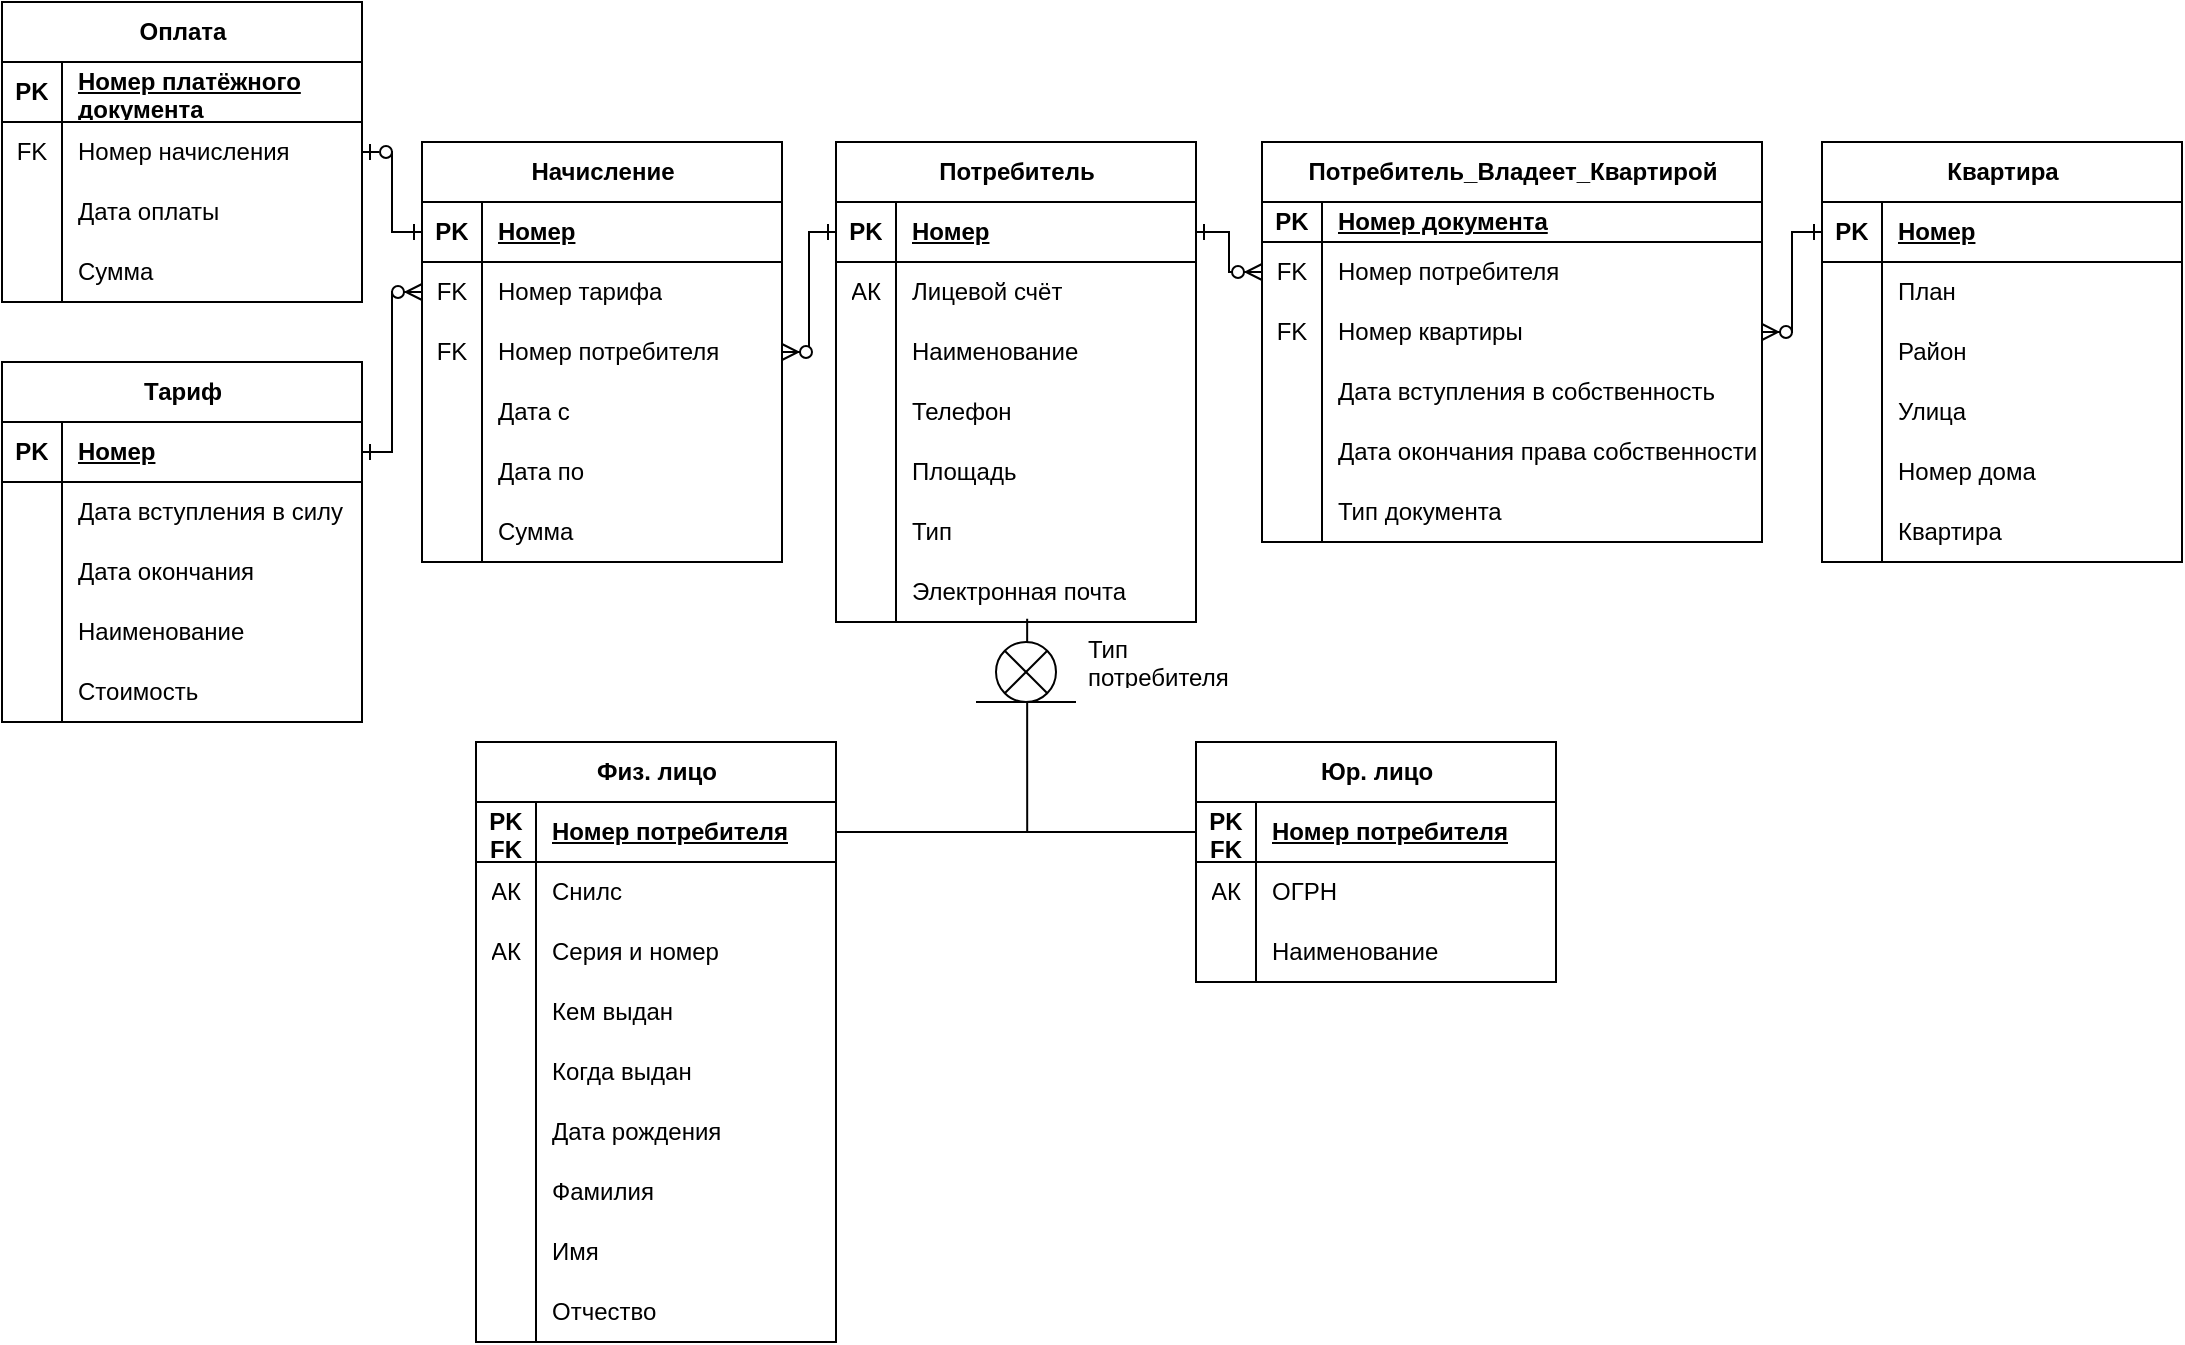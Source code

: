 <mxfile version="23.1.5" type="device">
  <diagram name="Страница — 1" id="9KWRkFMjqV6I2ykWjiOT">
    <mxGraphModel dx="792" dy="1230" grid="1" gridSize="10" guides="1" tooltips="1" connect="1" arrows="1" fold="1" page="1" pageScale="1" pageWidth="827" pageHeight="1169" math="0" shadow="0">
      <root>
        <mxCell id="0" />
        <mxCell id="1" parent="0" />
        <mxCell id="pOVlWe0_sUsdA_ika3w2-20" value="Оплата" style="shape=table;startSize=30;container=1;collapsible=1;childLayout=tableLayout;fixedRows=1;rowLines=0;fontStyle=1;align=center;resizeLast=1;html=1;" parent="1" vertex="1">
          <mxGeometry x="590" y="380" width="180" height="150" as="geometry" />
        </mxCell>
        <mxCell id="pOVlWe0_sUsdA_ika3w2-21" value="" style="shape=tableRow;horizontal=0;startSize=0;swimlaneHead=0;swimlaneBody=0;fillColor=none;collapsible=0;dropTarget=0;points=[[0,0.5],[1,0.5]];portConstraint=eastwest;top=0;left=0;right=0;bottom=1;" parent="pOVlWe0_sUsdA_ika3w2-20" vertex="1">
          <mxGeometry y="30" width="180" height="30" as="geometry" />
        </mxCell>
        <mxCell id="pOVlWe0_sUsdA_ika3w2-22" value="PK" style="shape=partialRectangle;connectable=0;fillColor=none;top=0;left=0;bottom=0;right=0;fontStyle=1;overflow=hidden;whiteSpace=wrap;html=1;" parent="pOVlWe0_sUsdA_ika3w2-21" vertex="1">
          <mxGeometry width="30" height="30" as="geometry">
            <mxRectangle width="30" height="30" as="alternateBounds" />
          </mxGeometry>
        </mxCell>
        <mxCell id="pOVlWe0_sUsdA_ika3w2-23" value="Номер платёжного документа" style="shape=partialRectangle;connectable=0;fillColor=none;top=0;left=0;bottom=0;right=0;align=left;spacingLeft=6;fontStyle=5;overflow=hidden;whiteSpace=wrap;html=1;" parent="pOVlWe0_sUsdA_ika3w2-21" vertex="1">
          <mxGeometry x="30" width="150" height="30" as="geometry">
            <mxRectangle width="150" height="30" as="alternateBounds" />
          </mxGeometry>
        </mxCell>
        <mxCell id="pOVlWe0_sUsdA_ika3w2-24" value="" style="shape=tableRow;horizontal=0;startSize=0;swimlaneHead=0;swimlaneBody=0;fillColor=none;collapsible=0;dropTarget=0;points=[[0,0.5],[1,0.5]];portConstraint=eastwest;top=0;left=0;right=0;bottom=0;" parent="pOVlWe0_sUsdA_ika3w2-20" vertex="1">
          <mxGeometry y="60" width="180" height="30" as="geometry" />
        </mxCell>
        <mxCell id="pOVlWe0_sUsdA_ika3w2-25" value="FK" style="shape=partialRectangle;connectable=0;fillColor=none;top=0;left=0;bottom=0;right=0;editable=1;overflow=hidden;whiteSpace=wrap;html=1;" parent="pOVlWe0_sUsdA_ika3w2-24" vertex="1">
          <mxGeometry width="30" height="30" as="geometry">
            <mxRectangle width="30" height="30" as="alternateBounds" />
          </mxGeometry>
        </mxCell>
        <mxCell id="pOVlWe0_sUsdA_ika3w2-26" value="Номер начисления" style="shape=partialRectangle;connectable=0;fillColor=none;top=0;left=0;bottom=0;right=0;align=left;spacingLeft=6;overflow=hidden;whiteSpace=wrap;html=1;" parent="pOVlWe0_sUsdA_ika3w2-24" vertex="1">
          <mxGeometry x="30" width="150" height="30" as="geometry">
            <mxRectangle width="150" height="30" as="alternateBounds" />
          </mxGeometry>
        </mxCell>
        <mxCell id="pOVlWe0_sUsdA_ika3w2-27" value="" style="shape=tableRow;horizontal=0;startSize=0;swimlaneHead=0;swimlaneBody=0;fillColor=none;collapsible=0;dropTarget=0;points=[[0,0.5],[1,0.5]];portConstraint=eastwest;top=0;left=0;right=0;bottom=0;" parent="pOVlWe0_sUsdA_ika3w2-20" vertex="1">
          <mxGeometry y="90" width="180" height="30" as="geometry" />
        </mxCell>
        <mxCell id="pOVlWe0_sUsdA_ika3w2-28" value="" style="shape=partialRectangle;connectable=0;fillColor=none;top=0;left=0;bottom=0;right=0;editable=1;overflow=hidden;whiteSpace=wrap;html=1;" parent="pOVlWe0_sUsdA_ika3w2-27" vertex="1">
          <mxGeometry width="30" height="30" as="geometry">
            <mxRectangle width="30" height="30" as="alternateBounds" />
          </mxGeometry>
        </mxCell>
        <mxCell id="pOVlWe0_sUsdA_ika3w2-29" value="Дата оплаты" style="shape=partialRectangle;connectable=0;fillColor=none;top=0;left=0;bottom=0;right=0;align=left;spacingLeft=6;overflow=hidden;whiteSpace=wrap;html=1;" parent="pOVlWe0_sUsdA_ika3w2-27" vertex="1">
          <mxGeometry x="30" width="150" height="30" as="geometry">
            <mxRectangle width="150" height="30" as="alternateBounds" />
          </mxGeometry>
        </mxCell>
        <mxCell id="pOVlWe0_sUsdA_ika3w2-30" value="" style="shape=tableRow;horizontal=0;startSize=0;swimlaneHead=0;swimlaneBody=0;fillColor=none;collapsible=0;dropTarget=0;points=[[0,0.5],[1,0.5]];portConstraint=eastwest;top=0;left=0;right=0;bottom=0;" parent="pOVlWe0_sUsdA_ika3w2-20" vertex="1">
          <mxGeometry y="120" width="180" height="30" as="geometry" />
        </mxCell>
        <mxCell id="pOVlWe0_sUsdA_ika3w2-31" value="" style="shape=partialRectangle;connectable=0;fillColor=none;top=0;left=0;bottom=0;right=0;editable=1;overflow=hidden;whiteSpace=wrap;html=1;" parent="pOVlWe0_sUsdA_ika3w2-30" vertex="1">
          <mxGeometry width="30" height="30" as="geometry">
            <mxRectangle width="30" height="30" as="alternateBounds" />
          </mxGeometry>
        </mxCell>
        <mxCell id="pOVlWe0_sUsdA_ika3w2-32" value="Сумма" style="shape=partialRectangle;connectable=0;fillColor=none;top=0;left=0;bottom=0;right=0;align=left;spacingLeft=6;overflow=hidden;whiteSpace=wrap;html=1;" parent="pOVlWe0_sUsdA_ika3w2-30" vertex="1">
          <mxGeometry x="30" width="150" height="30" as="geometry">
            <mxRectangle width="150" height="30" as="alternateBounds" />
          </mxGeometry>
        </mxCell>
        <mxCell id="pOVlWe0_sUsdA_ika3w2-33" value="" style="edgeStyle=orthogonalEdgeStyle;fontSize=12;html=1;endArrow=ERone;endFill=1;rounded=0;entryX=0;entryY=0.5;entryDx=0;entryDy=0;exitX=1;exitY=0.5;exitDx=0;exitDy=0;startArrow=ERzeroToOne;startFill=0;" parent="1" source="pOVlWe0_sUsdA_ika3w2-24" target="pOVlWe0_sUsdA_ika3w2-110" edge="1">
          <mxGeometry width="100" height="100" relative="1" as="geometry">
            <mxPoint x="360" y="470" as="sourcePoint" />
            <mxPoint x="460" y="370" as="targetPoint" />
          </mxGeometry>
        </mxCell>
        <mxCell id="pOVlWe0_sUsdA_ika3w2-56" value="Потребитель_Владеет_Квартирой" style="shape=table;startSize=30;container=1;collapsible=1;childLayout=tableLayout;fixedRows=1;rowLines=0;fontStyle=1;align=center;resizeLast=1;html=1;" parent="1" vertex="1">
          <mxGeometry x="1220" y="450" width="250" height="200" as="geometry" />
        </mxCell>
        <mxCell id="pOVlWe0_sUsdA_ika3w2-57" value="" style="shape=tableRow;horizontal=0;startSize=0;swimlaneHead=0;swimlaneBody=0;fillColor=none;collapsible=0;dropTarget=0;points=[[0,0.5],[1,0.5]];portConstraint=eastwest;top=0;left=0;right=0;bottom=1;" parent="pOVlWe0_sUsdA_ika3w2-56" vertex="1">
          <mxGeometry y="30" width="250" height="20" as="geometry" />
        </mxCell>
        <mxCell id="pOVlWe0_sUsdA_ika3w2-58" value="PK" style="shape=partialRectangle;connectable=0;fillColor=none;top=0;left=0;bottom=0;right=0;fontStyle=1;overflow=hidden;whiteSpace=wrap;html=1;" parent="pOVlWe0_sUsdA_ika3w2-57" vertex="1">
          <mxGeometry width="30" height="20" as="geometry">
            <mxRectangle width="30" height="20" as="alternateBounds" />
          </mxGeometry>
        </mxCell>
        <mxCell id="pOVlWe0_sUsdA_ika3w2-59" value="Номер документа" style="shape=partialRectangle;connectable=0;fillColor=none;top=0;left=0;bottom=0;right=0;align=left;spacingLeft=6;fontStyle=5;overflow=hidden;whiteSpace=wrap;html=1;" parent="pOVlWe0_sUsdA_ika3w2-57" vertex="1">
          <mxGeometry x="30" width="220" height="20" as="geometry">
            <mxRectangle width="220" height="20" as="alternateBounds" />
          </mxGeometry>
        </mxCell>
        <mxCell id="pOVlWe0_sUsdA_ika3w2-60" value="" style="shape=tableRow;horizontal=0;startSize=0;swimlaneHead=0;swimlaneBody=0;fillColor=none;collapsible=0;dropTarget=0;points=[[0,0.5],[1,0.5]];portConstraint=eastwest;top=0;left=0;right=0;bottom=0;" parent="pOVlWe0_sUsdA_ika3w2-56" vertex="1">
          <mxGeometry y="50" width="250" height="30" as="geometry" />
        </mxCell>
        <mxCell id="pOVlWe0_sUsdA_ika3w2-61" value="FK" style="shape=partialRectangle;connectable=0;fillColor=none;top=0;left=0;bottom=0;right=0;editable=1;overflow=hidden;whiteSpace=wrap;html=1;" parent="pOVlWe0_sUsdA_ika3w2-60" vertex="1">
          <mxGeometry width="30" height="30" as="geometry">
            <mxRectangle width="30" height="30" as="alternateBounds" />
          </mxGeometry>
        </mxCell>
        <mxCell id="pOVlWe0_sUsdA_ika3w2-62" value="Номер потребителя" style="shape=partialRectangle;connectable=0;fillColor=none;top=0;left=0;bottom=0;right=0;align=left;spacingLeft=6;overflow=hidden;whiteSpace=wrap;html=1;" parent="pOVlWe0_sUsdA_ika3w2-60" vertex="1">
          <mxGeometry x="30" width="220" height="30" as="geometry">
            <mxRectangle width="220" height="30" as="alternateBounds" />
          </mxGeometry>
        </mxCell>
        <mxCell id="pOVlWe0_sUsdA_ika3w2-63" value="" style="shape=tableRow;horizontal=0;startSize=0;swimlaneHead=0;swimlaneBody=0;fillColor=none;collapsible=0;dropTarget=0;points=[[0,0.5],[1,0.5]];portConstraint=eastwest;top=0;left=0;right=0;bottom=0;" parent="pOVlWe0_sUsdA_ika3w2-56" vertex="1">
          <mxGeometry y="80" width="250" height="30" as="geometry" />
        </mxCell>
        <mxCell id="pOVlWe0_sUsdA_ika3w2-64" value="FK" style="shape=partialRectangle;connectable=0;fillColor=none;top=0;left=0;bottom=0;right=0;editable=1;overflow=hidden;whiteSpace=wrap;html=1;" parent="pOVlWe0_sUsdA_ika3w2-63" vertex="1">
          <mxGeometry width="30" height="30" as="geometry">
            <mxRectangle width="30" height="30" as="alternateBounds" />
          </mxGeometry>
        </mxCell>
        <mxCell id="pOVlWe0_sUsdA_ika3w2-65" value="Номер квартиры" style="shape=partialRectangle;connectable=0;fillColor=none;top=0;left=0;bottom=0;right=0;align=left;spacingLeft=6;overflow=hidden;whiteSpace=wrap;html=1;" parent="pOVlWe0_sUsdA_ika3w2-63" vertex="1">
          <mxGeometry x="30" width="220" height="30" as="geometry">
            <mxRectangle width="220" height="30" as="alternateBounds" />
          </mxGeometry>
        </mxCell>
        <mxCell id="pOVlWe0_sUsdA_ika3w2-66" value="" style="shape=tableRow;horizontal=0;startSize=0;swimlaneHead=0;swimlaneBody=0;fillColor=none;collapsible=0;dropTarget=0;points=[[0,0.5],[1,0.5]];portConstraint=eastwest;top=0;left=0;right=0;bottom=0;" parent="pOVlWe0_sUsdA_ika3w2-56" vertex="1">
          <mxGeometry y="110" width="250" height="30" as="geometry" />
        </mxCell>
        <mxCell id="pOVlWe0_sUsdA_ika3w2-67" value="" style="shape=partialRectangle;connectable=0;fillColor=none;top=0;left=0;bottom=0;right=0;editable=1;overflow=hidden;whiteSpace=wrap;html=1;" parent="pOVlWe0_sUsdA_ika3w2-66" vertex="1">
          <mxGeometry width="30" height="30" as="geometry">
            <mxRectangle width="30" height="30" as="alternateBounds" />
          </mxGeometry>
        </mxCell>
        <mxCell id="pOVlWe0_sUsdA_ika3w2-68" value="Дата вступления в собственность" style="shape=partialRectangle;connectable=0;fillColor=none;top=0;left=0;bottom=0;right=0;align=left;spacingLeft=6;overflow=hidden;whiteSpace=wrap;html=1;" parent="pOVlWe0_sUsdA_ika3w2-66" vertex="1">
          <mxGeometry x="30" width="220" height="30" as="geometry">
            <mxRectangle width="220" height="30" as="alternateBounds" />
          </mxGeometry>
        </mxCell>
        <mxCell id="pOVlWe0_sUsdA_ika3w2-69" style="shape=tableRow;horizontal=0;startSize=0;swimlaneHead=0;swimlaneBody=0;fillColor=none;collapsible=0;dropTarget=0;points=[[0,0.5],[1,0.5]];portConstraint=eastwest;top=0;left=0;right=0;bottom=0;" parent="pOVlWe0_sUsdA_ika3w2-56" vertex="1">
          <mxGeometry y="140" width="250" height="30" as="geometry" />
        </mxCell>
        <mxCell id="pOVlWe0_sUsdA_ika3w2-70" style="shape=partialRectangle;connectable=0;fillColor=none;top=0;left=0;bottom=0;right=0;editable=1;overflow=hidden;whiteSpace=wrap;html=1;" parent="pOVlWe0_sUsdA_ika3w2-69" vertex="1">
          <mxGeometry width="30" height="30" as="geometry">
            <mxRectangle width="30" height="30" as="alternateBounds" />
          </mxGeometry>
        </mxCell>
        <mxCell id="pOVlWe0_sUsdA_ika3w2-71" value="Дата окончания права собственности" style="shape=partialRectangle;connectable=0;fillColor=none;top=0;left=0;bottom=0;right=0;align=left;spacingLeft=6;overflow=hidden;whiteSpace=wrap;html=1;" parent="pOVlWe0_sUsdA_ika3w2-69" vertex="1">
          <mxGeometry x="30" width="220" height="30" as="geometry">
            <mxRectangle width="220" height="30" as="alternateBounds" />
          </mxGeometry>
        </mxCell>
        <mxCell id="pOVlWe0_sUsdA_ika3w2-72" style="shape=tableRow;horizontal=0;startSize=0;swimlaneHead=0;swimlaneBody=0;fillColor=none;collapsible=0;dropTarget=0;points=[[0,0.5],[1,0.5]];portConstraint=eastwest;top=0;left=0;right=0;bottom=0;" parent="pOVlWe0_sUsdA_ika3w2-56" vertex="1">
          <mxGeometry y="170" width="250" height="30" as="geometry" />
        </mxCell>
        <mxCell id="pOVlWe0_sUsdA_ika3w2-73" style="shape=partialRectangle;connectable=0;fillColor=none;top=0;left=0;bottom=0;right=0;editable=1;overflow=hidden;whiteSpace=wrap;html=1;" parent="pOVlWe0_sUsdA_ika3w2-72" vertex="1">
          <mxGeometry width="30" height="30" as="geometry">
            <mxRectangle width="30" height="30" as="alternateBounds" />
          </mxGeometry>
        </mxCell>
        <mxCell id="pOVlWe0_sUsdA_ika3w2-74" value="Тип документа" style="shape=partialRectangle;connectable=0;fillColor=none;top=0;left=0;bottom=0;right=0;align=left;spacingLeft=6;overflow=hidden;whiteSpace=wrap;html=1;" parent="pOVlWe0_sUsdA_ika3w2-72" vertex="1">
          <mxGeometry x="30" width="220" height="30" as="geometry">
            <mxRectangle width="220" height="30" as="alternateBounds" />
          </mxGeometry>
        </mxCell>
        <mxCell id="pOVlWe0_sUsdA_ika3w2-75" value="Квартира" style="shape=table;startSize=30;container=1;collapsible=1;childLayout=tableLayout;fixedRows=1;rowLines=0;fontStyle=1;align=center;resizeLast=1;html=1;" parent="1" vertex="1">
          <mxGeometry x="1500" y="450" width="180" height="210" as="geometry" />
        </mxCell>
        <mxCell id="pOVlWe0_sUsdA_ika3w2-76" value="" style="shape=tableRow;horizontal=0;startSize=0;swimlaneHead=0;swimlaneBody=0;fillColor=none;collapsible=0;dropTarget=0;points=[[0,0.5],[1,0.5]];portConstraint=eastwest;top=0;left=0;right=0;bottom=1;" parent="pOVlWe0_sUsdA_ika3w2-75" vertex="1">
          <mxGeometry y="30" width="180" height="30" as="geometry" />
        </mxCell>
        <mxCell id="pOVlWe0_sUsdA_ika3w2-77" value="PK" style="shape=partialRectangle;connectable=0;fillColor=none;top=0;left=0;bottom=0;right=0;fontStyle=1;overflow=hidden;whiteSpace=wrap;html=1;" parent="pOVlWe0_sUsdA_ika3w2-76" vertex="1">
          <mxGeometry width="30" height="30" as="geometry">
            <mxRectangle width="30" height="30" as="alternateBounds" />
          </mxGeometry>
        </mxCell>
        <mxCell id="pOVlWe0_sUsdA_ika3w2-78" value="Номер" style="shape=partialRectangle;connectable=0;fillColor=none;top=0;left=0;bottom=0;right=0;align=left;spacingLeft=6;fontStyle=5;overflow=hidden;whiteSpace=wrap;html=1;" parent="pOVlWe0_sUsdA_ika3w2-76" vertex="1">
          <mxGeometry x="30" width="150" height="30" as="geometry">
            <mxRectangle width="150" height="30" as="alternateBounds" />
          </mxGeometry>
        </mxCell>
        <mxCell id="pOVlWe0_sUsdA_ika3w2-79" value="" style="shape=tableRow;horizontal=0;startSize=0;swimlaneHead=0;swimlaneBody=0;fillColor=none;collapsible=0;dropTarget=0;points=[[0,0.5],[1,0.5]];portConstraint=eastwest;top=0;left=0;right=0;bottom=0;" parent="pOVlWe0_sUsdA_ika3w2-75" vertex="1">
          <mxGeometry y="60" width="180" height="30" as="geometry" />
        </mxCell>
        <mxCell id="pOVlWe0_sUsdA_ika3w2-80" value="" style="shape=partialRectangle;connectable=0;fillColor=none;top=0;left=0;bottom=0;right=0;editable=1;overflow=hidden;whiteSpace=wrap;html=1;" parent="pOVlWe0_sUsdA_ika3w2-79" vertex="1">
          <mxGeometry width="30" height="30" as="geometry">
            <mxRectangle width="30" height="30" as="alternateBounds" />
          </mxGeometry>
        </mxCell>
        <mxCell id="pOVlWe0_sUsdA_ika3w2-81" value="План" style="shape=partialRectangle;connectable=0;fillColor=none;top=0;left=0;bottom=0;right=0;align=left;spacingLeft=6;overflow=hidden;whiteSpace=wrap;html=1;" parent="pOVlWe0_sUsdA_ika3w2-79" vertex="1">
          <mxGeometry x="30" width="150" height="30" as="geometry">
            <mxRectangle width="150" height="30" as="alternateBounds" />
          </mxGeometry>
        </mxCell>
        <mxCell id="pOVlWe0_sUsdA_ika3w2-82" value="" style="shape=tableRow;horizontal=0;startSize=0;swimlaneHead=0;swimlaneBody=0;fillColor=none;collapsible=0;dropTarget=0;points=[[0,0.5],[1,0.5]];portConstraint=eastwest;top=0;left=0;right=0;bottom=0;" parent="pOVlWe0_sUsdA_ika3w2-75" vertex="1">
          <mxGeometry y="90" width="180" height="30" as="geometry" />
        </mxCell>
        <mxCell id="pOVlWe0_sUsdA_ika3w2-83" value="" style="shape=partialRectangle;connectable=0;fillColor=none;top=0;left=0;bottom=0;right=0;editable=1;overflow=hidden;whiteSpace=wrap;html=1;" parent="pOVlWe0_sUsdA_ika3w2-82" vertex="1">
          <mxGeometry width="30" height="30" as="geometry">
            <mxRectangle width="30" height="30" as="alternateBounds" />
          </mxGeometry>
        </mxCell>
        <mxCell id="pOVlWe0_sUsdA_ika3w2-84" value="Район" style="shape=partialRectangle;connectable=0;fillColor=none;top=0;left=0;bottom=0;right=0;align=left;spacingLeft=6;overflow=hidden;whiteSpace=wrap;html=1;" parent="pOVlWe0_sUsdA_ika3w2-82" vertex="1">
          <mxGeometry x="30" width="150" height="30" as="geometry">
            <mxRectangle width="150" height="30" as="alternateBounds" />
          </mxGeometry>
        </mxCell>
        <mxCell id="1wD8KwV0t4E6hX96436c-7" style="shape=tableRow;horizontal=0;startSize=0;swimlaneHead=0;swimlaneBody=0;fillColor=none;collapsible=0;dropTarget=0;points=[[0,0.5],[1,0.5]];portConstraint=eastwest;top=0;left=0;right=0;bottom=0;" parent="pOVlWe0_sUsdA_ika3w2-75" vertex="1">
          <mxGeometry y="120" width="180" height="30" as="geometry" />
        </mxCell>
        <mxCell id="1wD8KwV0t4E6hX96436c-8" style="shape=partialRectangle;connectable=0;fillColor=none;top=0;left=0;bottom=0;right=0;editable=1;overflow=hidden;whiteSpace=wrap;html=1;" parent="1wD8KwV0t4E6hX96436c-7" vertex="1">
          <mxGeometry width="30" height="30" as="geometry">
            <mxRectangle width="30" height="30" as="alternateBounds" />
          </mxGeometry>
        </mxCell>
        <mxCell id="1wD8KwV0t4E6hX96436c-9" value="Улица" style="shape=partialRectangle;connectable=0;fillColor=none;top=0;left=0;bottom=0;right=0;align=left;spacingLeft=6;overflow=hidden;whiteSpace=wrap;html=1;" parent="1wD8KwV0t4E6hX96436c-7" vertex="1">
          <mxGeometry x="30" width="150" height="30" as="geometry">
            <mxRectangle width="150" height="30" as="alternateBounds" />
          </mxGeometry>
        </mxCell>
        <mxCell id="1wD8KwV0t4E6hX96436c-10" style="shape=tableRow;horizontal=0;startSize=0;swimlaneHead=0;swimlaneBody=0;fillColor=none;collapsible=0;dropTarget=0;points=[[0,0.5],[1,0.5]];portConstraint=eastwest;top=0;left=0;right=0;bottom=0;" parent="pOVlWe0_sUsdA_ika3w2-75" vertex="1">
          <mxGeometry y="150" width="180" height="30" as="geometry" />
        </mxCell>
        <mxCell id="1wD8KwV0t4E6hX96436c-11" style="shape=partialRectangle;connectable=0;fillColor=none;top=0;left=0;bottom=0;right=0;editable=1;overflow=hidden;whiteSpace=wrap;html=1;" parent="1wD8KwV0t4E6hX96436c-10" vertex="1">
          <mxGeometry width="30" height="30" as="geometry">
            <mxRectangle width="30" height="30" as="alternateBounds" />
          </mxGeometry>
        </mxCell>
        <mxCell id="1wD8KwV0t4E6hX96436c-12" value="Номер дома" style="shape=partialRectangle;connectable=0;fillColor=none;top=0;left=0;bottom=0;right=0;align=left;spacingLeft=6;overflow=hidden;whiteSpace=wrap;html=1;" parent="1wD8KwV0t4E6hX96436c-10" vertex="1">
          <mxGeometry x="30" width="150" height="30" as="geometry">
            <mxRectangle width="150" height="30" as="alternateBounds" />
          </mxGeometry>
        </mxCell>
        <mxCell id="1wD8KwV0t4E6hX96436c-13" style="shape=tableRow;horizontal=0;startSize=0;swimlaneHead=0;swimlaneBody=0;fillColor=none;collapsible=0;dropTarget=0;points=[[0,0.5],[1,0.5]];portConstraint=eastwest;top=0;left=0;right=0;bottom=0;" parent="pOVlWe0_sUsdA_ika3w2-75" vertex="1">
          <mxGeometry y="180" width="180" height="30" as="geometry" />
        </mxCell>
        <mxCell id="1wD8KwV0t4E6hX96436c-14" style="shape=partialRectangle;connectable=0;fillColor=none;top=0;left=0;bottom=0;right=0;editable=1;overflow=hidden;whiteSpace=wrap;html=1;" parent="1wD8KwV0t4E6hX96436c-13" vertex="1">
          <mxGeometry width="30" height="30" as="geometry">
            <mxRectangle width="30" height="30" as="alternateBounds" />
          </mxGeometry>
        </mxCell>
        <mxCell id="1wD8KwV0t4E6hX96436c-15" value="Квартира" style="shape=partialRectangle;connectable=0;fillColor=none;top=0;left=0;bottom=0;right=0;align=left;spacingLeft=6;overflow=hidden;whiteSpace=wrap;html=1;" parent="1wD8KwV0t4E6hX96436c-13" vertex="1">
          <mxGeometry x="30" width="150" height="30" as="geometry">
            <mxRectangle width="150" height="30" as="alternateBounds" />
          </mxGeometry>
        </mxCell>
        <mxCell id="pOVlWe0_sUsdA_ika3w2-85" value="" style="edgeStyle=orthogonalEdgeStyle;fontSize=12;html=1;endArrow=ERzeroToMany;startArrow=ERone;rounded=0;exitX=1;exitY=0.5;exitDx=0;exitDy=0;entryX=0;entryY=0.5;entryDx=0;entryDy=0;startFill=0;" parent="1" source="pOVlWe0_sUsdA_ika3w2-130" target="pOVlWe0_sUsdA_ika3w2-60" edge="1">
          <mxGeometry width="100" height="100" relative="1" as="geometry">
            <mxPoint x="1187" y="495" as="sourcePoint" />
            <mxPoint x="1457" y="340" as="targetPoint" />
          </mxGeometry>
        </mxCell>
        <mxCell id="pOVlWe0_sUsdA_ika3w2-86" value="" style="edgeStyle=orthogonalEdgeStyle;fontSize=12;html=1;endArrow=ERzeroToMany;startArrow=ERone;rounded=0;exitX=0;exitY=0.5;exitDx=0;exitDy=0;entryX=1;entryY=0.5;entryDx=0;entryDy=0;startFill=0;" parent="1" source="pOVlWe0_sUsdA_ika3w2-76" target="pOVlWe0_sUsdA_ika3w2-63" edge="1">
          <mxGeometry width="100" height="100" relative="1" as="geometry">
            <mxPoint x="1197" y="505" as="sourcePoint" />
            <mxPoint x="1257" y="535" as="targetPoint" />
          </mxGeometry>
        </mxCell>
        <mxCell id="pOVlWe0_sUsdA_ika3w2-109" value="Начисление" style="shape=table;startSize=30;container=1;collapsible=1;childLayout=tableLayout;fixedRows=1;rowLines=0;fontStyle=1;align=center;resizeLast=1;html=1;" parent="1" vertex="1">
          <mxGeometry x="800" y="450" width="180" height="210" as="geometry" />
        </mxCell>
        <mxCell id="pOVlWe0_sUsdA_ika3w2-110" value="" style="shape=tableRow;horizontal=0;startSize=0;swimlaneHead=0;swimlaneBody=0;fillColor=none;collapsible=0;dropTarget=0;points=[[0,0.5],[1,0.5]];portConstraint=eastwest;top=0;left=0;right=0;bottom=1;" parent="pOVlWe0_sUsdA_ika3w2-109" vertex="1">
          <mxGeometry y="30" width="180" height="30" as="geometry" />
        </mxCell>
        <mxCell id="pOVlWe0_sUsdA_ika3w2-111" value="PK" style="shape=partialRectangle;connectable=0;fillColor=none;top=0;left=0;bottom=0;right=0;fontStyle=1;overflow=hidden;whiteSpace=wrap;html=1;" parent="pOVlWe0_sUsdA_ika3w2-110" vertex="1">
          <mxGeometry width="30" height="30" as="geometry">
            <mxRectangle width="30" height="30" as="alternateBounds" />
          </mxGeometry>
        </mxCell>
        <mxCell id="pOVlWe0_sUsdA_ika3w2-112" value="Номер" style="shape=partialRectangle;connectable=0;fillColor=none;top=0;left=0;bottom=0;right=0;align=left;spacingLeft=6;fontStyle=5;overflow=hidden;whiteSpace=wrap;html=1;" parent="pOVlWe0_sUsdA_ika3w2-110" vertex="1">
          <mxGeometry x="30" width="150" height="30" as="geometry">
            <mxRectangle width="150" height="30" as="alternateBounds" />
          </mxGeometry>
        </mxCell>
        <mxCell id="pOVlWe0_sUsdA_ika3w2-113" value="" style="shape=tableRow;horizontal=0;startSize=0;swimlaneHead=0;swimlaneBody=0;fillColor=none;collapsible=0;dropTarget=0;points=[[0,0.5],[1,0.5]];portConstraint=eastwest;top=0;left=0;right=0;bottom=0;" parent="pOVlWe0_sUsdA_ika3w2-109" vertex="1">
          <mxGeometry y="60" width="180" height="30" as="geometry" />
        </mxCell>
        <mxCell id="pOVlWe0_sUsdA_ika3w2-114" value="FK" style="shape=partialRectangle;connectable=0;fillColor=none;top=0;left=0;bottom=0;right=0;editable=1;overflow=hidden;whiteSpace=wrap;html=1;" parent="pOVlWe0_sUsdA_ika3w2-113" vertex="1">
          <mxGeometry width="30" height="30" as="geometry">
            <mxRectangle width="30" height="30" as="alternateBounds" />
          </mxGeometry>
        </mxCell>
        <mxCell id="pOVlWe0_sUsdA_ika3w2-115" value="Номер тарифа" style="shape=partialRectangle;connectable=0;fillColor=none;top=0;left=0;bottom=0;right=0;align=left;spacingLeft=6;overflow=hidden;whiteSpace=wrap;html=1;" parent="pOVlWe0_sUsdA_ika3w2-113" vertex="1">
          <mxGeometry x="30" width="150" height="30" as="geometry">
            <mxRectangle width="150" height="30" as="alternateBounds" />
          </mxGeometry>
        </mxCell>
        <mxCell id="pOVlWe0_sUsdA_ika3w2-116" value="" style="shape=tableRow;horizontal=0;startSize=0;swimlaneHead=0;swimlaneBody=0;fillColor=none;collapsible=0;dropTarget=0;points=[[0,0.5],[1,0.5]];portConstraint=eastwest;top=0;left=0;right=0;bottom=0;" parent="pOVlWe0_sUsdA_ika3w2-109" vertex="1">
          <mxGeometry y="90" width="180" height="30" as="geometry" />
        </mxCell>
        <mxCell id="pOVlWe0_sUsdA_ika3w2-117" value="FK" style="shape=partialRectangle;connectable=0;fillColor=none;top=0;left=0;bottom=0;right=0;editable=1;overflow=hidden;whiteSpace=wrap;html=1;" parent="pOVlWe0_sUsdA_ika3w2-116" vertex="1">
          <mxGeometry width="30" height="30" as="geometry">
            <mxRectangle width="30" height="30" as="alternateBounds" />
          </mxGeometry>
        </mxCell>
        <mxCell id="pOVlWe0_sUsdA_ika3w2-118" value="Номер потребителя" style="shape=partialRectangle;connectable=0;fillColor=none;top=0;left=0;bottom=0;right=0;align=left;spacingLeft=6;overflow=hidden;whiteSpace=wrap;html=1;" parent="pOVlWe0_sUsdA_ika3w2-116" vertex="1">
          <mxGeometry x="30" width="150" height="30" as="geometry">
            <mxRectangle width="150" height="30" as="alternateBounds" />
          </mxGeometry>
        </mxCell>
        <mxCell id="pOVlWe0_sUsdA_ika3w2-119" value="" style="shape=tableRow;horizontal=0;startSize=0;swimlaneHead=0;swimlaneBody=0;fillColor=none;collapsible=0;dropTarget=0;points=[[0,0.5],[1,0.5]];portConstraint=eastwest;top=0;left=0;right=0;bottom=0;" parent="pOVlWe0_sUsdA_ika3w2-109" vertex="1">
          <mxGeometry y="120" width="180" height="30" as="geometry" />
        </mxCell>
        <mxCell id="pOVlWe0_sUsdA_ika3w2-120" value="" style="shape=partialRectangle;connectable=0;fillColor=none;top=0;left=0;bottom=0;right=0;editable=1;overflow=hidden;whiteSpace=wrap;html=1;" parent="pOVlWe0_sUsdA_ika3w2-119" vertex="1">
          <mxGeometry width="30" height="30" as="geometry">
            <mxRectangle width="30" height="30" as="alternateBounds" />
          </mxGeometry>
        </mxCell>
        <mxCell id="pOVlWe0_sUsdA_ika3w2-121" value="Дата с" style="shape=partialRectangle;connectable=0;fillColor=none;top=0;left=0;bottom=0;right=0;align=left;spacingLeft=6;overflow=hidden;whiteSpace=wrap;html=1;" parent="pOVlWe0_sUsdA_ika3w2-119" vertex="1">
          <mxGeometry x="30" width="150" height="30" as="geometry">
            <mxRectangle width="150" height="30" as="alternateBounds" />
          </mxGeometry>
        </mxCell>
        <mxCell id="pOVlWe0_sUsdA_ika3w2-122" style="shape=tableRow;horizontal=0;startSize=0;swimlaneHead=0;swimlaneBody=0;fillColor=none;collapsible=0;dropTarget=0;points=[[0,0.5],[1,0.5]];portConstraint=eastwest;top=0;left=0;right=0;bottom=0;" parent="pOVlWe0_sUsdA_ika3w2-109" vertex="1">
          <mxGeometry y="150" width="180" height="30" as="geometry" />
        </mxCell>
        <mxCell id="pOVlWe0_sUsdA_ika3w2-123" style="shape=partialRectangle;connectable=0;fillColor=none;top=0;left=0;bottom=0;right=0;editable=1;overflow=hidden;whiteSpace=wrap;html=1;" parent="pOVlWe0_sUsdA_ika3w2-122" vertex="1">
          <mxGeometry width="30" height="30" as="geometry">
            <mxRectangle width="30" height="30" as="alternateBounds" />
          </mxGeometry>
        </mxCell>
        <mxCell id="pOVlWe0_sUsdA_ika3w2-124" value="Дата по" style="shape=partialRectangle;connectable=0;fillColor=none;top=0;left=0;bottom=0;right=0;align=left;spacingLeft=6;overflow=hidden;whiteSpace=wrap;html=1;" parent="pOVlWe0_sUsdA_ika3w2-122" vertex="1">
          <mxGeometry x="30" width="150" height="30" as="geometry">
            <mxRectangle width="150" height="30" as="alternateBounds" />
          </mxGeometry>
        </mxCell>
        <mxCell id="pOVlWe0_sUsdA_ika3w2-125" style="shape=tableRow;horizontal=0;startSize=0;swimlaneHead=0;swimlaneBody=0;fillColor=none;collapsible=0;dropTarget=0;points=[[0,0.5],[1,0.5]];portConstraint=eastwest;top=0;left=0;right=0;bottom=0;" parent="pOVlWe0_sUsdA_ika3w2-109" vertex="1">
          <mxGeometry y="180" width="180" height="30" as="geometry" />
        </mxCell>
        <mxCell id="pOVlWe0_sUsdA_ika3w2-126" style="shape=partialRectangle;connectable=0;fillColor=none;top=0;left=0;bottom=0;right=0;editable=1;overflow=hidden;whiteSpace=wrap;html=1;" parent="pOVlWe0_sUsdA_ika3w2-125" vertex="1">
          <mxGeometry width="30" height="30" as="geometry">
            <mxRectangle width="30" height="30" as="alternateBounds" />
          </mxGeometry>
        </mxCell>
        <mxCell id="pOVlWe0_sUsdA_ika3w2-127" value="Сумма" style="shape=partialRectangle;connectable=0;fillColor=none;top=0;left=0;bottom=0;right=0;align=left;spacingLeft=6;overflow=hidden;whiteSpace=wrap;html=1;" parent="pOVlWe0_sUsdA_ika3w2-125" vertex="1">
          <mxGeometry x="30" width="150" height="30" as="geometry">
            <mxRectangle width="150" height="30" as="alternateBounds" />
          </mxGeometry>
        </mxCell>
        <mxCell id="pOVlWe0_sUsdA_ika3w2-128" value="" style="edgeStyle=orthogonalEdgeStyle;fontSize=12;html=1;endArrow=ERzeroToMany;endFill=1;rounded=0;exitX=0;exitY=0.5;exitDx=0;exitDy=0;startArrow=ERone;startFill=0;entryX=1;entryY=0.5;entryDx=0;entryDy=0;" parent="1" source="pOVlWe0_sUsdA_ika3w2-130" target="pOVlWe0_sUsdA_ika3w2-116" edge="1">
          <mxGeometry width="100" height="100" relative="1" as="geometry">
            <mxPoint x="240" y="885" as="sourcePoint" />
            <mxPoint x="300" y="885" as="targetPoint" />
          </mxGeometry>
        </mxCell>
        <mxCell id="pOVlWe0_sUsdA_ika3w2-129" value="Потребитель" style="shape=table;startSize=30;container=1;collapsible=1;childLayout=tableLayout;fixedRows=1;rowLines=0;fontStyle=1;align=center;resizeLast=1;html=1;metaEdit=0;" parent="1" vertex="1">
          <mxGeometry x="1007" y="450" width="180" height="240" as="geometry">
            <mxRectangle y="550" width="120" height="30" as="alternateBounds" />
          </mxGeometry>
        </mxCell>
        <mxCell id="pOVlWe0_sUsdA_ika3w2-130" value="" style="shape=tableRow;horizontal=0;startSize=0;swimlaneHead=0;swimlaneBody=0;fillColor=none;collapsible=0;dropTarget=0;points=[[0,0.5],[1,0.5]];portConstraint=eastwest;top=0;left=0;right=0;bottom=1;" parent="pOVlWe0_sUsdA_ika3w2-129" vertex="1">
          <mxGeometry y="30" width="180" height="30" as="geometry" />
        </mxCell>
        <mxCell id="pOVlWe0_sUsdA_ika3w2-131" value="PK" style="shape=partialRectangle;connectable=0;fillColor=none;top=0;left=0;bottom=0;right=0;fontStyle=1;overflow=hidden;whiteSpace=wrap;html=1;" parent="pOVlWe0_sUsdA_ika3w2-130" vertex="1">
          <mxGeometry width="30" height="30" as="geometry">
            <mxRectangle width="30" height="30" as="alternateBounds" />
          </mxGeometry>
        </mxCell>
        <mxCell id="pOVlWe0_sUsdA_ika3w2-132" value="Номер" style="shape=partialRectangle;connectable=0;fillColor=none;top=0;left=0;bottom=0;right=0;align=left;spacingLeft=6;fontStyle=5;overflow=hidden;whiteSpace=wrap;html=1;" parent="pOVlWe0_sUsdA_ika3w2-130" vertex="1">
          <mxGeometry x="30" width="150" height="30" as="geometry">
            <mxRectangle width="150" height="30" as="alternateBounds" />
          </mxGeometry>
        </mxCell>
        <mxCell id="pOVlWe0_sUsdA_ika3w2-133" value="" style="shape=tableRow;horizontal=0;startSize=0;swimlaneHead=0;swimlaneBody=0;fillColor=none;collapsible=0;dropTarget=0;points=[[0,0.5],[1,0.5]];portConstraint=eastwest;top=0;left=0;right=0;bottom=0;" parent="pOVlWe0_sUsdA_ika3w2-129" vertex="1">
          <mxGeometry y="60" width="180" height="30" as="geometry" />
        </mxCell>
        <mxCell id="pOVlWe0_sUsdA_ika3w2-134" value="АК" style="shape=partialRectangle;connectable=0;fillColor=none;top=0;left=0;bottom=0;right=0;editable=1;overflow=hidden;whiteSpace=wrap;html=1;" parent="pOVlWe0_sUsdA_ika3w2-133" vertex="1">
          <mxGeometry width="30" height="30" as="geometry">
            <mxRectangle width="30" height="30" as="alternateBounds" />
          </mxGeometry>
        </mxCell>
        <mxCell id="pOVlWe0_sUsdA_ika3w2-135" value="Лицевой счёт" style="shape=partialRectangle;connectable=0;fillColor=none;top=0;left=0;bottom=0;right=0;align=left;spacingLeft=6;overflow=hidden;whiteSpace=wrap;html=1;" parent="pOVlWe0_sUsdA_ika3w2-133" vertex="1">
          <mxGeometry x="30" width="150" height="30" as="geometry">
            <mxRectangle width="150" height="30" as="alternateBounds" />
          </mxGeometry>
        </mxCell>
        <mxCell id="pOVlWe0_sUsdA_ika3w2-136" value="" style="shape=tableRow;horizontal=0;startSize=0;swimlaneHead=0;swimlaneBody=0;fillColor=none;collapsible=0;dropTarget=0;points=[[0,0.5],[1,0.5]];portConstraint=eastwest;top=0;left=0;right=0;bottom=0;" parent="pOVlWe0_sUsdA_ika3w2-129" vertex="1">
          <mxGeometry y="90" width="180" height="30" as="geometry" />
        </mxCell>
        <mxCell id="pOVlWe0_sUsdA_ika3w2-137" value="" style="shape=partialRectangle;connectable=0;fillColor=none;top=0;left=0;bottom=0;right=0;editable=1;overflow=hidden;whiteSpace=wrap;html=1;" parent="pOVlWe0_sUsdA_ika3w2-136" vertex="1">
          <mxGeometry width="30" height="30" as="geometry">
            <mxRectangle width="30" height="30" as="alternateBounds" />
          </mxGeometry>
        </mxCell>
        <mxCell id="pOVlWe0_sUsdA_ika3w2-138" value="Наименование" style="shape=partialRectangle;connectable=0;fillColor=none;top=0;left=0;bottom=0;right=0;align=left;spacingLeft=6;overflow=hidden;whiteSpace=wrap;html=1;" parent="pOVlWe0_sUsdA_ika3w2-136" vertex="1">
          <mxGeometry x="30" width="150" height="30" as="geometry">
            <mxRectangle width="150" height="30" as="alternateBounds" />
          </mxGeometry>
        </mxCell>
        <mxCell id="pOVlWe0_sUsdA_ika3w2-139" value="" style="shape=tableRow;horizontal=0;startSize=0;swimlaneHead=0;swimlaneBody=0;fillColor=none;collapsible=0;dropTarget=0;points=[[0,0.5],[1,0.5]];portConstraint=eastwest;top=0;left=0;right=0;bottom=0;" parent="pOVlWe0_sUsdA_ika3w2-129" vertex="1">
          <mxGeometry y="120" width="180" height="30" as="geometry" />
        </mxCell>
        <mxCell id="pOVlWe0_sUsdA_ika3w2-140" value="" style="shape=partialRectangle;connectable=0;fillColor=none;top=0;left=0;bottom=0;right=0;editable=1;overflow=hidden;whiteSpace=wrap;html=1;" parent="pOVlWe0_sUsdA_ika3w2-139" vertex="1">
          <mxGeometry width="30" height="30" as="geometry">
            <mxRectangle width="30" height="30" as="alternateBounds" />
          </mxGeometry>
        </mxCell>
        <mxCell id="pOVlWe0_sUsdA_ika3w2-141" value="Телефон" style="shape=partialRectangle;connectable=0;fillColor=none;top=0;left=0;bottom=0;right=0;align=left;spacingLeft=6;overflow=hidden;whiteSpace=wrap;html=1;" parent="pOVlWe0_sUsdA_ika3w2-139" vertex="1">
          <mxGeometry x="30" width="150" height="30" as="geometry">
            <mxRectangle width="150" height="30" as="alternateBounds" />
          </mxGeometry>
        </mxCell>
        <mxCell id="pOVlWe0_sUsdA_ika3w2-142" style="shape=tableRow;horizontal=0;startSize=0;swimlaneHead=0;swimlaneBody=0;fillColor=none;collapsible=0;dropTarget=0;points=[[0,0.5],[1,0.5]];portConstraint=eastwest;top=0;left=0;right=0;bottom=0;" parent="pOVlWe0_sUsdA_ika3w2-129" vertex="1">
          <mxGeometry y="150" width="180" height="30" as="geometry" />
        </mxCell>
        <mxCell id="pOVlWe0_sUsdA_ika3w2-143" style="shape=partialRectangle;connectable=0;fillColor=none;top=0;left=0;bottom=0;right=0;editable=1;overflow=hidden;whiteSpace=wrap;html=1;" parent="pOVlWe0_sUsdA_ika3w2-142" vertex="1">
          <mxGeometry width="30" height="30" as="geometry">
            <mxRectangle width="30" height="30" as="alternateBounds" />
          </mxGeometry>
        </mxCell>
        <mxCell id="pOVlWe0_sUsdA_ika3w2-144" value="Площадь" style="shape=partialRectangle;connectable=0;fillColor=none;top=0;left=0;bottom=0;right=0;align=left;spacingLeft=6;overflow=hidden;whiteSpace=wrap;html=1;" parent="pOVlWe0_sUsdA_ika3w2-142" vertex="1">
          <mxGeometry x="30" width="150" height="30" as="geometry">
            <mxRectangle width="150" height="30" as="alternateBounds" />
          </mxGeometry>
        </mxCell>
        <mxCell id="pOVlWe0_sUsdA_ika3w2-145" style="shape=tableRow;horizontal=0;startSize=0;swimlaneHead=0;swimlaneBody=0;fillColor=none;collapsible=0;dropTarget=0;points=[[0,0.5],[1,0.5]];portConstraint=eastwest;top=0;left=0;right=0;bottom=0;" parent="pOVlWe0_sUsdA_ika3w2-129" vertex="1">
          <mxGeometry y="180" width="180" height="30" as="geometry" />
        </mxCell>
        <mxCell id="pOVlWe0_sUsdA_ika3w2-146" style="shape=partialRectangle;connectable=0;fillColor=none;top=0;left=0;bottom=0;right=0;editable=1;overflow=hidden;whiteSpace=wrap;html=1;" parent="pOVlWe0_sUsdA_ika3w2-145" vertex="1">
          <mxGeometry width="30" height="30" as="geometry">
            <mxRectangle width="30" height="30" as="alternateBounds" />
          </mxGeometry>
        </mxCell>
        <mxCell id="pOVlWe0_sUsdA_ika3w2-147" value="Тип" style="shape=partialRectangle;connectable=0;fillColor=none;top=0;left=0;bottom=0;right=0;align=left;spacingLeft=6;overflow=hidden;whiteSpace=wrap;html=1;" parent="pOVlWe0_sUsdA_ika3w2-145" vertex="1">
          <mxGeometry x="30" width="150" height="30" as="geometry">
            <mxRectangle width="150" height="30" as="alternateBounds" />
          </mxGeometry>
        </mxCell>
        <mxCell id="pOVlWe0_sUsdA_ika3w2-148" style="shape=tableRow;horizontal=0;startSize=0;swimlaneHead=0;swimlaneBody=0;fillColor=none;collapsible=0;dropTarget=0;points=[[0,0.5],[1,0.5]];portConstraint=eastwest;top=0;left=0;right=0;bottom=0;" parent="pOVlWe0_sUsdA_ika3w2-129" vertex="1">
          <mxGeometry y="210" width="180" height="30" as="geometry" />
        </mxCell>
        <mxCell id="pOVlWe0_sUsdA_ika3w2-149" style="shape=partialRectangle;connectable=0;fillColor=none;top=0;left=0;bottom=0;right=0;editable=1;overflow=hidden;whiteSpace=wrap;html=1;" parent="pOVlWe0_sUsdA_ika3w2-148" vertex="1">
          <mxGeometry width="30" height="30" as="geometry">
            <mxRectangle width="30" height="30" as="alternateBounds" />
          </mxGeometry>
        </mxCell>
        <mxCell id="pOVlWe0_sUsdA_ika3w2-150" value="Электронная почта" style="shape=partialRectangle;connectable=0;fillColor=none;top=0;left=0;bottom=0;right=0;align=left;spacingLeft=6;overflow=hidden;whiteSpace=wrap;html=1;" parent="pOVlWe0_sUsdA_ika3w2-148" vertex="1">
          <mxGeometry x="30" width="150" height="30" as="geometry">
            <mxRectangle width="150" height="30" as="alternateBounds" />
          </mxGeometry>
        </mxCell>
        <mxCell id="pOVlWe0_sUsdA_ika3w2-151" value="Физ. лицо" style="shape=table;startSize=30;container=1;collapsible=1;childLayout=tableLayout;fixedRows=1;rowLines=0;fontStyle=1;align=center;resizeLast=1;html=1;" parent="1" vertex="1">
          <mxGeometry x="827" y="750" width="180" height="300" as="geometry" />
        </mxCell>
        <mxCell id="pOVlWe0_sUsdA_ika3w2-152" value="" style="shape=tableRow;horizontal=0;startSize=0;swimlaneHead=0;swimlaneBody=0;fillColor=none;collapsible=0;dropTarget=0;points=[[0,0.5],[1,0.5]];portConstraint=eastwest;top=0;left=0;right=0;bottom=1;" parent="pOVlWe0_sUsdA_ika3w2-151" vertex="1">
          <mxGeometry y="30" width="180" height="30" as="geometry" />
        </mxCell>
        <mxCell id="pOVlWe0_sUsdA_ika3w2-153" value="PK FK" style="shape=partialRectangle;connectable=0;fillColor=none;top=0;left=0;bottom=0;right=0;fontStyle=1;overflow=hidden;whiteSpace=wrap;html=1;" parent="pOVlWe0_sUsdA_ika3w2-152" vertex="1">
          <mxGeometry width="30" height="30" as="geometry">
            <mxRectangle width="30" height="30" as="alternateBounds" />
          </mxGeometry>
        </mxCell>
        <mxCell id="pOVlWe0_sUsdA_ika3w2-154" value="Номер потребителя" style="shape=partialRectangle;connectable=0;fillColor=none;top=0;left=0;bottom=0;right=0;align=left;spacingLeft=6;fontStyle=5;overflow=hidden;whiteSpace=wrap;html=1;" parent="pOVlWe0_sUsdA_ika3w2-152" vertex="1">
          <mxGeometry x="30" width="150" height="30" as="geometry">
            <mxRectangle width="150" height="30" as="alternateBounds" />
          </mxGeometry>
        </mxCell>
        <mxCell id="pOVlWe0_sUsdA_ika3w2-155" value="" style="shape=tableRow;horizontal=0;startSize=0;swimlaneHead=0;swimlaneBody=0;fillColor=none;collapsible=0;dropTarget=0;points=[[0,0.5],[1,0.5]];portConstraint=eastwest;top=0;left=0;right=0;bottom=0;" parent="pOVlWe0_sUsdA_ika3w2-151" vertex="1">
          <mxGeometry y="60" width="180" height="30" as="geometry" />
        </mxCell>
        <mxCell id="pOVlWe0_sUsdA_ika3w2-156" value="АК" style="shape=partialRectangle;connectable=0;fillColor=none;top=0;left=0;bottom=0;right=0;editable=1;overflow=hidden;whiteSpace=wrap;html=1;" parent="pOVlWe0_sUsdA_ika3w2-155" vertex="1">
          <mxGeometry width="30" height="30" as="geometry">
            <mxRectangle width="30" height="30" as="alternateBounds" />
          </mxGeometry>
        </mxCell>
        <mxCell id="pOVlWe0_sUsdA_ika3w2-157" value="Снилс" style="shape=partialRectangle;connectable=0;fillColor=none;top=0;left=0;bottom=0;right=0;align=left;spacingLeft=6;overflow=hidden;whiteSpace=wrap;html=1;" parent="pOVlWe0_sUsdA_ika3w2-155" vertex="1">
          <mxGeometry x="30" width="150" height="30" as="geometry">
            <mxRectangle width="150" height="30" as="alternateBounds" />
          </mxGeometry>
        </mxCell>
        <mxCell id="pOVlWe0_sUsdA_ika3w2-158" value="" style="shape=tableRow;horizontal=0;startSize=0;swimlaneHead=0;swimlaneBody=0;fillColor=none;collapsible=0;dropTarget=0;points=[[0,0.5],[1,0.5]];portConstraint=eastwest;top=0;left=0;right=0;bottom=0;" parent="pOVlWe0_sUsdA_ika3w2-151" vertex="1">
          <mxGeometry y="90" width="180" height="30" as="geometry" />
        </mxCell>
        <mxCell id="pOVlWe0_sUsdA_ika3w2-159" value="АК" style="shape=partialRectangle;connectable=0;fillColor=none;top=0;left=0;bottom=0;right=0;editable=1;overflow=hidden;whiteSpace=wrap;html=1;" parent="pOVlWe0_sUsdA_ika3w2-158" vertex="1">
          <mxGeometry width="30" height="30" as="geometry">
            <mxRectangle width="30" height="30" as="alternateBounds" />
          </mxGeometry>
        </mxCell>
        <mxCell id="pOVlWe0_sUsdA_ika3w2-160" value="Серия и номер" style="shape=partialRectangle;connectable=0;fillColor=none;top=0;left=0;bottom=0;right=0;align=left;spacingLeft=6;overflow=hidden;whiteSpace=wrap;html=1;" parent="pOVlWe0_sUsdA_ika3w2-158" vertex="1">
          <mxGeometry x="30" width="150" height="30" as="geometry">
            <mxRectangle width="150" height="30" as="alternateBounds" />
          </mxGeometry>
        </mxCell>
        <mxCell id="Tdo3WjONQRZyBHGd50J6-4" style="shape=tableRow;horizontal=0;startSize=0;swimlaneHead=0;swimlaneBody=0;fillColor=none;collapsible=0;dropTarget=0;points=[[0,0.5],[1,0.5]];portConstraint=eastwest;top=0;left=0;right=0;bottom=0;" parent="pOVlWe0_sUsdA_ika3w2-151" vertex="1">
          <mxGeometry y="120" width="180" height="30" as="geometry" />
        </mxCell>
        <mxCell id="Tdo3WjONQRZyBHGd50J6-5" style="shape=partialRectangle;connectable=0;fillColor=none;top=0;left=0;bottom=0;right=0;editable=1;overflow=hidden;whiteSpace=wrap;html=1;" parent="Tdo3WjONQRZyBHGd50J6-4" vertex="1">
          <mxGeometry width="30" height="30" as="geometry">
            <mxRectangle width="30" height="30" as="alternateBounds" />
          </mxGeometry>
        </mxCell>
        <mxCell id="Tdo3WjONQRZyBHGd50J6-6" value="Кем выдан" style="shape=partialRectangle;connectable=0;fillColor=none;top=0;left=0;bottom=0;right=0;align=left;spacingLeft=6;overflow=hidden;whiteSpace=wrap;html=1;" parent="Tdo3WjONQRZyBHGd50J6-4" vertex="1">
          <mxGeometry x="30" width="150" height="30" as="geometry">
            <mxRectangle width="150" height="30" as="alternateBounds" />
          </mxGeometry>
        </mxCell>
        <mxCell id="Tdo3WjONQRZyBHGd50J6-1" style="shape=tableRow;horizontal=0;startSize=0;swimlaneHead=0;swimlaneBody=0;fillColor=none;collapsible=0;dropTarget=0;points=[[0,0.5],[1,0.5]];portConstraint=eastwest;top=0;left=0;right=0;bottom=0;" parent="pOVlWe0_sUsdA_ika3w2-151" vertex="1">
          <mxGeometry y="150" width="180" height="30" as="geometry" />
        </mxCell>
        <mxCell id="Tdo3WjONQRZyBHGd50J6-2" style="shape=partialRectangle;connectable=0;fillColor=none;top=0;left=0;bottom=0;right=0;editable=1;overflow=hidden;whiteSpace=wrap;html=1;" parent="Tdo3WjONQRZyBHGd50J6-1" vertex="1">
          <mxGeometry width="30" height="30" as="geometry">
            <mxRectangle width="30" height="30" as="alternateBounds" />
          </mxGeometry>
        </mxCell>
        <mxCell id="Tdo3WjONQRZyBHGd50J6-3" value="Когда выдан" style="shape=partialRectangle;connectable=0;fillColor=none;top=0;left=0;bottom=0;right=0;align=left;spacingLeft=6;overflow=hidden;whiteSpace=wrap;html=1;" parent="Tdo3WjONQRZyBHGd50J6-1" vertex="1">
          <mxGeometry x="30" width="150" height="30" as="geometry">
            <mxRectangle width="150" height="30" as="alternateBounds" />
          </mxGeometry>
        </mxCell>
        <mxCell id="pOVlWe0_sUsdA_ika3w2-164" style="shape=tableRow;horizontal=0;startSize=0;swimlaneHead=0;swimlaneBody=0;fillColor=none;collapsible=0;dropTarget=0;points=[[0,0.5],[1,0.5]];portConstraint=eastwest;top=0;left=0;right=0;bottom=0;" parent="pOVlWe0_sUsdA_ika3w2-151" vertex="1">
          <mxGeometry y="180" width="180" height="30" as="geometry" />
        </mxCell>
        <mxCell id="pOVlWe0_sUsdA_ika3w2-165" style="shape=partialRectangle;connectable=0;fillColor=none;top=0;left=0;bottom=0;right=0;editable=1;overflow=hidden;whiteSpace=wrap;html=1;" parent="pOVlWe0_sUsdA_ika3w2-164" vertex="1">
          <mxGeometry width="30" height="30" as="geometry">
            <mxRectangle width="30" height="30" as="alternateBounds" />
          </mxGeometry>
        </mxCell>
        <mxCell id="pOVlWe0_sUsdA_ika3w2-166" value="Дата рождения" style="shape=partialRectangle;connectable=0;fillColor=none;top=0;left=0;bottom=0;right=0;align=left;spacingLeft=6;overflow=hidden;whiteSpace=wrap;html=1;" parent="pOVlWe0_sUsdA_ika3w2-164" vertex="1">
          <mxGeometry x="30" width="150" height="30" as="geometry">
            <mxRectangle width="150" height="30" as="alternateBounds" />
          </mxGeometry>
        </mxCell>
        <mxCell id="pOVlWe0_sUsdA_ika3w2-161" value="" style="shape=tableRow;horizontal=0;startSize=0;swimlaneHead=0;swimlaneBody=0;fillColor=none;collapsible=0;dropTarget=0;points=[[0,0.5],[1,0.5]];portConstraint=eastwest;top=0;left=0;right=0;bottom=0;" parent="pOVlWe0_sUsdA_ika3w2-151" vertex="1">
          <mxGeometry y="210" width="180" height="30" as="geometry" />
        </mxCell>
        <mxCell id="pOVlWe0_sUsdA_ika3w2-162" value="" style="shape=partialRectangle;connectable=0;fillColor=none;top=0;left=0;bottom=0;right=0;editable=1;overflow=hidden;whiteSpace=wrap;html=1;" parent="pOVlWe0_sUsdA_ika3w2-161" vertex="1">
          <mxGeometry width="30" height="30" as="geometry">
            <mxRectangle width="30" height="30" as="alternateBounds" />
          </mxGeometry>
        </mxCell>
        <mxCell id="pOVlWe0_sUsdA_ika3w2-163" value="Фамилия" style="shape=partialRectangle;connectable=0;fillColor=none;top=0;left=0;bottom=0;right=0;align=left;spacingLeft=6;overflow=hidden;whiteSpace=wrap;html=1;" parent="pOVlWe0_sUsdA_ika3w2-161" vertex="1">
          <mxGeometry x="30" width="150" height="30" as="geometry">
            <mxRectangle width="150" height="30" as="alternateBounds" />
          </mxGeometry>
        </mxCell>
        <mxCell id="1wD8KwV0t4E6hX96436c-1" style="shape=tableRow;horizontal=0;startSize=0;swimlaneHead=0;swimlaneBody=0;fillColor=none;collapsible=0;dropTarget=0;points=[[0,0.5],[1,0.5]];portConstraint=eastwest;top=0;left=0;right=0;bottom=0;" parent="pOVlWe0_sUsdA_ika3w2-151" vertex="1">
          <mxGeometry y="240" width="180" height="30" as="geometry" />
        </mxCell>
        <mxCell id="1wD8KwV0t4E6hX96436c-2" style="shape=partialRectangle;connectable=0;fillColor=none;top=0;left=0;bottom=0;right=0;editable=1;overflow=hidden;whiteSpace=wrap;html=1;" parent="1wD8KwV0t4E6hX96436c-1" vertex="1">
          <mxGeometry width="30" height="30" as="geometry">
            <mxRectangle width="30" height="30" as="alternateBounds" />
          </mxGeometry>
        </mxCell>
        <mxCell id="1wD8KwV0t4E6hX96436c-3" value="Имя" style="shape=partialRectangle;connectable=0;fillColor=none;top=0;left=0;bottom=0;right=0;align=left;spacingLeft=6;overflow=hidden;whiteSpace=wrap;html=1;" parent="1wD8KwV0t4E6hX96436c-1" vertex="1">
          <mxGeometry x="30" width="150" height="30" as="geometry">
            <mxRectangle width="150" height="30" as="alternateBounds" />
          </mxGeometry>
        </mxCell>
        <mxCell id="1wD8KwV0t4E6hX96436c-4" style="shape=tableRow;horizontal=0;startSize=0;swimlaneHead=0;swimlaneBody=0;fillColor=none;collapsible=0;dropTarget=0;points=[[0,0.5],[1,0.5]];portConstraint=eastwest;top=0;left=0;right=0;bottom=0;" parent="pOVlWe0_sUsdA_ika3w2-151" vertex="1">
          <mxGeometry y="270" width="180" height="30" as="geometry" />
        </mxCell>
        <mxCell id="1wD8KwV0t4E6hX96436c-5" style="shape=partialRectangle;connectable=0;fillColor=none;top=0;left=0;bottom=0;right=0;editable=1;overflow=hidden;whiteSpace=wrap;html=1;" parent="1wD8KwV0t4E6hX96436c-4" vertex="1">
          <mxGeometry width="30" height="30" as="geometry">
            <mxRectangle width="30" height="30" as="alternateBounds" />
          </mxGeometry>
        </mxCell>
        <mxCell id="1wD8KwV0t4E6hX96436c-6" value="Отчество" style="shape=partialRectangle;connectable=0;fillColor=none;top=0;left=0;bottom=0;right=0;align=left;spacingLeft=6;overflow=hidden;whiteSpace=wrap;html=1;" parent="1wD8KwV0t4E6hX96436c-4" vertex="1">
          <mxGeometry x="30" width="150" height="30" as="geometry">
            <mxRectangle width="150" height="30" as="alternateBounds" />
          </mxGeometry>
        </mxCell>
        <mxCell id="pOVlWe0_sUsdA_ika3w2-167" value="Юр. лицо" style="shape=table;startSize=30;container=1;collapsible=1;childLayout=tableLayout;fixedRows=1;rowLines=0;fontStyle=1;align=center;resizeLast=1;html=1;" parent="1" vertex="1">
          <mxGeometry x="1187" y="750" width="180" height="120" as="geometry" />
        </mxCell>
        <mxCell id="pOVlWe0_sUsdA_ika3w2-168" value="" style="shape=tableRow;horizontal=0;startSize=0;swimlaneHead=0;swimlaneBody=0;fillColor=none;collapsible=0;dropTarget=0;points=[[0,0.5],[1,0.5]];portConstraint=eastwest;top=0;left=0;right=0;bottom=1;" parent="pOVlWe0_sUsdA_ika3w2-167" vertex="1">
          <mxGeometry y="30" width="180" height="30" as="geometry" />
        </mxCell>
        <mxCell id="pOVlWe0_sUsdA_ika3w2-169" value="PK FK" style="shape=partialRectangle;connectable=0;fillColor=none;top=0;left=0;bottom=0;right=0;fontStyle=1;overflow=hidden;whiteSpace=wrap;html=1;" parent="pOVlWe0_sUsdA_ika3w2-168" vertex="1">
          <mxGeometry width="30" height="30" as="geometry">
            <mxRectangle width="30" height="30" as="alternateBounds" />
          </mxGeometry>
        </mxCell>
        <mxCell id="pOVlWe0_sUsdA_ika3w2-170" value="Номер потребителя" style="shape=partialRectangle;connectable=0;fillColor=none;top=0;left=0;bottom=0;right=0;align=left;spacingLeft=6;fontStyle=5;overflow=hidden;whiteSpace=wrap;html=1;" parent="pOVlWe0_sUsdA_ika3w2-168" vertex="1">
          <mxGeometry x="30" width="150" height="30" as="geometry">
            <mxRectangle width="150" height="30" as="alternateBounds" />
          </mxGeometry>
        </mxCell>
        <mxCell id="pOVlWe0_sUsdA_ika3w2-171" value="" style="shape=tableRow;horizontal=0;startSize=0;swimlaneHead=0;swimlaneBody=0;fillColor=none;collapsible=0;dropTarget=0;points=[[0,0.5],[1,0.5]];portConstraint=eastwest;top=0;left=0;right=0;bottom=0;" parent="pOVlWe0_sUsdA_ika3w2-167" vertex="1">
          <mxGeometry y="60" width="180" height="30" as="geometry" />
        </mxCell>
        <mxCell id="pOVlWe0_sUsdA_ika3w2-172" value="АК" style="shape=partialRectangle;connectable=0;fillColor=none;top=0;left=0;bottom=0;right=0;editable=1;overflow=hidden;whiteSpace=wrap;html=1;" parent="pOVlWe0_sUsdA_ika3w2-171" vertex="1">
          <mxGeometry width="30" height="30" as="geometry">
            <mxRectangle width="30" height="30" as="alternateBounds" />
          </mxGeometry>
        </mxCell>
        <mxCell id="pOVlWe0_sUsdA_ika3w2-173" value="ОГРН" style="shape=partialRectangle;connectable=0;fillColor=none;top=0;left=0;bottom=0;right=0;align=left;spacingLeft=6;overflow=hidden;whiteSpace=wrap;html=1;" parent="pOVlWe0_sUsdA_ika3w2-171" vertex="1">
          <mxGeometry x="30" width="150" height="30" as="geometry">
            <mxRectangle width="150" height="30" as="alternateBounds" />
          </mxGeometry>
        </mxCell>
        <mxCell id="pOVlWe0_sUsdA_ika3w2-174" value="" style="shape=tableRow;horizontal=0;startSize=0;swimlaneHead=0;swimlaneBody=0;fillColor=none;collapsible=0;dropTarget=0;points=[[0,0.5],[1,0.5]];portConstraint=eastwest;top=0;left=0;right=0;bottom=0;" parent="pOVlWe0_sUsdA_ika3w2-167" vertex="1">
          <mxGeometry y="90" width="180" height="30" as="geometry" />
        </mxCell>
        <mxCell id="pOVlWe0_sUsdA_ika3w2-175" value="" style="shape=partialRectangle;connectable=0;fillColor=none;top=0;left=0;bottom=0;right=0;editable=1;overflow=hidden;whiteSpace=wrap;html=1;" parent="pOVlWe0_sUsdA_ika3w2-174" vertex="1">
          <mxGeometry width="30" height="30" as="geometry">
            <mxRectangle width="30" height="30" as="alternateBounds" />
          </mxGeometry>
        </mxCell>
        <mxCell id="pOVlWe0_sUsdA_ika3w2-176" value="Наименование" style="shape=partialRectangle;connectable=0;fillColor=none;top=0;left=0;bottom=0;right=0;align=left;spacingLeft=6;overflow=hidden;whiteSpace=wrap;html=1;" parent="pOVlWe0_sUsdA_ika3w2-174" vertex="1">
          <mxGeometry x="30" width="150" height="30" as="geometry">
            <mxRectangle width="150" height="30" as="alternateBounds" />
          </mxGeometry>
        </mxCell>
        <mxCell id="pOVlWe0_sUsdA_ika3w2-177" style="edgeStyle=orthogonalEdgeStyle;rounded=0;orthogonalLoop=1;jettySize=auto;html=1;exitX=1;exitY=0.5;exitDx=0;exitDy=0;entryX=0.531;entryY=0.947;entryDx=0;entryDy=0;entryPerimeter=0;endArrow=none;endFill=0;" parent="1" source="pOVlWe0_sUsdA_ika3w2-152" target="pOVlWe0_sUsdA_ika3w2-148" edge="1">
          <mxGeometry relative="1" as="geometry">
            <Array as="points">
              <mxPoint x="1103" y="795" />
            </Array>
          </mxGeometry>
        </mxCell>
        <mxCell id="pOVlWe0_sUsdA_ika3w2-178" style="edgeStyle=orthogonalEdgeStyle;rounded=0;orthogonalLoop=1;jettySize=auto;html=1;entryX=1;entryY=0.5;entryDx=0;entryDy=0;endArrow=none;endFill=0;" parent="1" source="pOVlWe0_sUsdA_ika3w2-168" target="pOVlWe0_sUsdA_ika3w2-152" edge="1">
          <mxGeometry relative="1" as="geometry" />
        </mxCell>
        <mxCell id="pOVlWe0_sUsdA_ika3w2-179" value="" style="shape=sumEllipse;perimeter=ellipsePerimeter;whiteSpace=wrap;html=1;backgroundOutline=1;fillStyle=solid;" parent="1" vertex="1">
          <mxGeometry x="1087" y="700" width="30" height="30" as="geometry" />
        </mxCell>
        <mxCell id="pOVlWe0_sUsdA_ika3w2-180" value="" style="endArrow=none;html=1;rounded=0;" parent="1" edge="1">
          <mxGeometry relative="1" as="geometry">
            <mxPoint x="1077" y="730" as="sourcePoint" />
            <mxPoint x="1127" y="730" as="targetPoint" />
          </mxGeometry>
        </mxCell>
        <mxCell id="pOVlWe0_sUsdA_ika3w2-181" value="Тип потребителя" style="text;strokeColor=none;fillColor=none;spacingLeft=4;spacingRight=4;overflow=hidden;rotatable=0;points=[[0,0.5],[1,0.5]];portConstraint=eastwest;fontSize=12;whiteSpace=wrap;html=1;" parent="1" vertex="1">
          <mxGeometry x="1127" y="690" width="80" height="30" as="geometry" />
        </mxCell>
        <mxCell id="pOVlWe0_sUsdA_ika3w2-201" value="Тариф" style="shape=table;startSize=30;container=1;collapsible=1;childLayout=tableLayout;fixedRows=1;rowLines=0;fontStyle=1;align=center;resizeLast=1;html=1;" parent="1" vertex="1">
          <mxGeometry x="590" y="560" width="180" height="180" as="geometry" />
        </mxCell>
        <mxCell id="pOVlWe0_sUsdA_ika3w2-202" value="" style="shape=tableRow;horizontal=0;startSize=0;swimlaneHead=0;swimlaneBody=0;fillColor=none;collapsible=0;dropTarget=0;points=[[0,0.5],[1,0.5]];portConstraint=eastwest;top=0;left=0;right=0;bottom=1;" parent="pOVlWe0_sUsdA_ika3w2-201" vertex="1">
          <mxGeometry y="30" width="180" height="30" as="geometry" />
        </mxCell>
        <mxCell id="pOVlWe0_sUsdA_ika3w2-203" value="PK" style="shape=partialRectangle;connectable=0;fillColor=none;top=0;left=0;bottom=0;right=0;fontStyle=1;overflow=hidden;whiteSpace=wrap;html=1;" parent="pOVlWe0_sUsdA_ika3w2-202" vertex="1">
          <mxGeometry width="30" height="30" as="geometry">
            <mxRectangle width="30" height="30" as="alternateBounds" />
          </mxGeometry>
        </mxCell>
        <mxCell id="pOVlWe0_sUsdA_ika3w2-204" value="Номер" style="shape=partialRectangle;connectable=0;fillColor=none;top=0;left=0;bottom=0;right=0;align=left;spacingLeft=6;fontStyle=5;overflow=hidden;whiteSpace=wrap;html=1;" parent="pOVlWe0_sUsdA_ika3w2-202" vertex="1">
          <mxGeometry x="30" width="150" height="30" as="geometry">
            <mxRectangle width="150" height="30" as="alternateBounds" />
          </mxGeometry>
        </mxCell>
        <mxCell id="pOVlWe0_sUsdA_ika3w2-205" value="" style="shape=tableRow;horizontal=0;startSize=0;swimlaneHead=0;swimlaneBody=0;fillColor=none;collapsible=0;dropTarget=0;points=[[0,0.5],[1,0.5]];portConstraint=eastwest;top=0;left=0;right=0;bottom=0;" parent="pOVlWe0_sUsdA_ika3w2-201" vertex="1">
          <mxGeometry y="60" width="180" height="30" as="geometry" />
        </mxCell>
        <mxCell id="pOVlWe0_sUsdA_ika3w2-206" value="" style="shape=partialRectangle;connectable=0;fillColor=none;top=0;left=0;bottom=0;right=0;editable=1;overflow=hidden;whiteSpace=wrap;html=1;" parent="pOVlWe0_sUsdA_ika3w2-205" vertex="1">
          <mxGeometry width="30" height="30" as="geometry">
            <mxRectangle width="30" height="30" as="alternateBounds" />
          </mxGeometry>
        </mxCell>
        <mxCell id="pOVlWe0_sUsdA_ika3w2-207" value="Дата вступления в силу" style="shape=partialRectangle;connectable=0;fillColor=none;top=0;left=0;bottom=0;right=0;align=left;spacingLeft=6;overflow=hidden;whiteSpace=wrap;html=1;" parent="pOVlWe0_sUsdA_ika3w2-205" vertex="1">
          <mxGeometry x="30" width="150" height="30" as="geometry">
            <mxRectangle width="150" height="30" as="alternateBounds" />
          </mxGeometry>
        </mxCell>
        <mxCell id="pOVlWe0_sUsdA_ika3w2-208" value="" style="shape=tableRow;horizontal=0;startSize=0;swimlaneHead=0;swimlaneBody=0;fillColor=none;collapsible=0;dropTarget=0;points=[[0,0.5],[1,0.5]];portConstraint=eastwest;top=0;left=0;right=0;bottom=0;" parent="pOVlWe0_sUsdA_ika3w2-201" vertex="1">
          <mxGeometry y="90" width="180" height="30" as="geometry" />
        </mxCell>
        <mxCell id="pOVlWe0_sUsdA_ika3w2-209" value="" style="shape=partialRectangle;connectable=0;fillColor=none;top=0;left=0;bottom=0;right=0;editable=1;overflow=hidden;whiteSpace=wrap;html=1;" parent="pOVlWe0_sUsdA_ika3w2-208" vertex="1">
          <mxGeometry width="30" height="30" as="geometry">
            <mxRectangle width="30" height="30" as="alternateBounds" />
          </mxGeometry>
        </mxCell>
        <mxCell id="pOVlWe0_sUsdA_ika3w2-210" value="Дата окончания" style="shape=partialRectangle;connectable=0;fillColor=none;top=0;left=0;bottom=0;right=0;align=left;spacingLeft=6;overflow=hidden;whiteSpace=wrap;html=1;" parent="pOVlWe0_sUsdA_ika3w2-208" vertex="1">
          <mxGeometry x="30" width="150" height="30" as="geometry">
            <mxRectangle width="150" height="30" as="alternateBounds" />
          </mxGeometry>
        </mxCell>
        <mxCell id="pOVlWe0_sUsdA_ika3w2-211" value="" style="shape=tableRow;horizontal=0;startSize=0;swimlaneHead=0;swimlaneBody=0;fillColor=none;collapsible=0;dropTarget=0;points=[[0,0.5],[1,0.5]];portConstraint=eastwest;top=0;left=0;right=0;bottom=0;" parent="pOVlWe0_sUsdA_ika3w2-201" vertex="1">
          <mxGeometry y="120" width="180" height="30" as="geometry" />
        </mxCell>
        <mxCell id="pOVlWe0_sUsdA_ika3w2-212" value="" style="shape=partialRectangle;connectable=0;fillColor=none;top=0;left=0;bottom=0;right=0;editable=1;overflow=hidden;whiteSpace=wrap;html=1;" parent="pOVlWe0_sUsdA_ika3w2-211" vertex="1">
          <mxGeometry width="30" height="30" as="geometry">
            <mxRectangle width="30" height="30" as="alternateBounds" />
          </mxGeometry>
        </mxCell>
        <mxCell id="pOVlWe0_sUsdA_ika3w2-213" value="Наименование" style="shape=partialRectangle;connectable=0;fillColor=none;top=0;left=0;bottom=0;right=0;align=left;spacingLeft=6;overflow=hidden;whiteSpace=wrap;html=1;" parent="pOVlWe0_sUsdA_ika3w2-211" vertex="1">
          <mxGeometry x="30" width="150" height="30" as="geometry">
            <mxRectangle width="150" height="30" as="alternateBounds" />
          </mxGeometry>
        </mxCell>
        <mxCell id="pOVlWe0_sUsdA_ika3w2-214" style="shape=tableRow;horizontal=0;startSize=0;swimlaneHead=0;swimlaneBody=0;fillColor=none;collapsible=0;dropTarget=0;points=[[0,0.5],[1,0.5]];portConstraint=eastwest;top=0;left=0;right=0;bottom=0;" parent="pOVlWe0_sUsdA_ika3w2-201" vertex="1">
          <mxGeometry y="150" width="180" height="30" as="geometry" />
        </mxCell>
        <mxCell id="pOVlWe0_sUsdA_ika3w2-215" style="shape=partialRectangle;connectable=0;fillColor=none;top=0;left=0;bottom=0;right=0;editable=1;overflow=hidden;whiteSpace=wrap;html=1;" parent="pOVlWe0_sUsdA_ika3w2-214" vertex="1">
          <mxGeometry width="30" height="30" as="geometry">
            <mxRectangle width="30" height="30" as="alternateBounds" />
          </mxGeometry>
        </mxCell>
        <mxCell id="pOVlWe0_sUsdA_ika3w2-216" value="Стоимость" style="shape=partialRectangle;connectable=0;fillColor=none;top=0;left=0;bottom=0;right=0;align=left;spacingLeft=6;overflow=hidden;whiteSpace=wrap;html=1;" parent="pOVlWe0_sUsdA_ika3w2-214" vertex="1">
          <mxGeometry x="30" width="150" height="30" as="geometry">
            <mxRectangle width="150" height="30" as="alternateBounds" />
          </mxGeometry>
        </mxCell>
        <mxCell id="pOVlWe0_sUsdA_ika3w2-223" value="" style="edgeStyle=orthogonalEdgeStyle;fontSize=12;html=1;endArrow=ERzeroToMany;endFill=1;rounded=0;exitX=1;exitY=0.5;exitDx=0;exitDy=0;entryX=0;entryY=0.5;entryDx=0;entryDy=0;startArrow=ERone;startFill=0;" parent="1" source="pOVlWe0_sUsdA_ika3w2-202" target="pOVlWe0_sUsdA_ika3w2-113" edge="1">
          <mxGeometry width="100" height="100" relative="1" as="geometry">
            <mxPoint x="870" y="180" as="sourcePoint" />
            <mxPoint x="900" y="155" as="targetPoint" />
          </mxGeometry>
        </mxCell>
      </root>
    </mxGraphModel>
  </diagram>
</mxfile>
